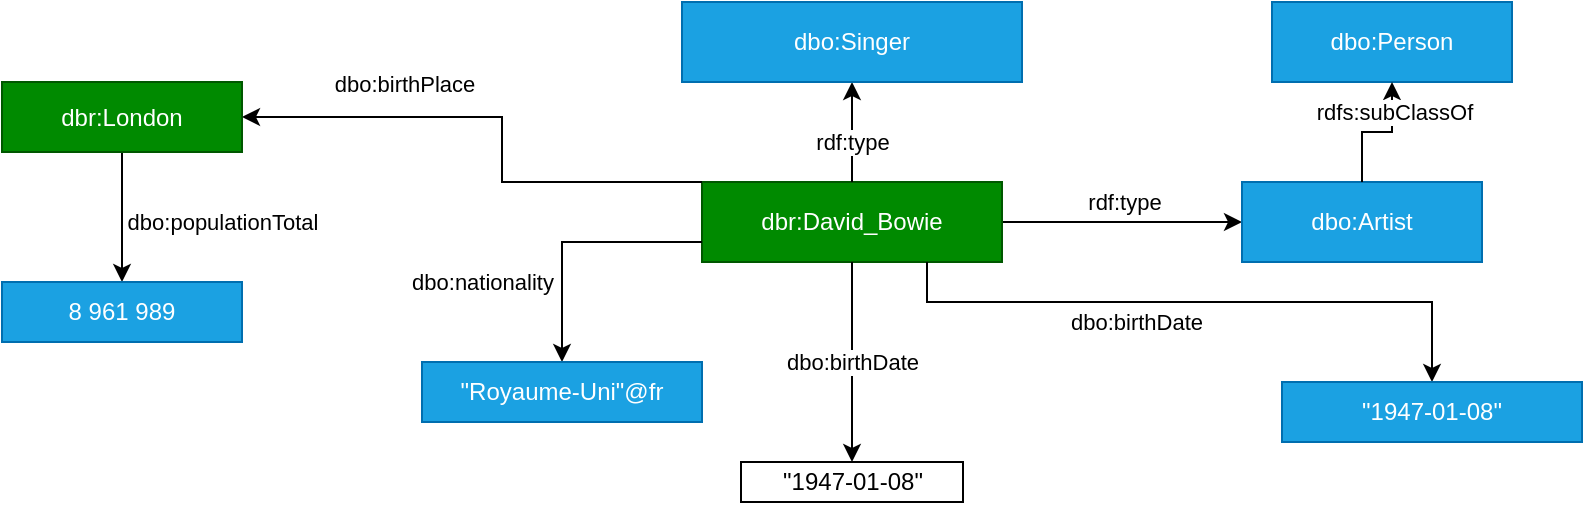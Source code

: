 <mxfile version="25.0.3">
  <diagram name="Page-1" id="7P6HtjNaz7a8SoBl_NWe">
    <mxGraphModel dx="1823" dy="522" grid="1" gridSize="10" guides="1" tooltips="1" connect="1" arrows="1" fold="1" page="1" pageScale="1" pageWidth="827" pageHeight="1169" math="0" shadow="0">
      <root>
        <mxCell id="0" />
        <mxCell id="1" parent="0" />
        <mxCell id="TIq-oRl3Ylk5bGe3MBM8-3" style="edgeStyle=orthogonalEdgeStyle;rounded=0;orthogonalLoop=1;jettySize=auto;html=1;" edge="1" parent="1" source="TIq-oRl3Ylk5bGe3MBM8-1" target="TIq-oRl3Ylk5bGe3MBM8-2">
          <mxGeometry relative="1" as="geometry" />
        </mxCell>
        <mxCell id="TIq-oRl3Ylk5bGe3MBM8-11" value="rdf:type" style="edgeLabel;html=1;align=center;verticalAlign=middle;resizable=0;points=[];" vertex="1" connectable="0" parent="TIq-oRl3Ylk5bGe3MBM8-3">
          <mxGeometry x="-0.043" y="1" relative="1" as="geometry">
            <mxPoint x="3" y="-9" as="offset" />
          </mxGeometry>
        </mxCell>
        <mxCell id="TIq-oRl3Ylk5bGe3MBM8-1" value="dbr:David_Bowie" style="rounded=0;whiteSpace=wrap;html=1;fillColor=#008a00;strokeColor=#005700;fontColor=#ffffff;" vertex="1" parent="1">
          <mxGeometry x="240" y="200" width="150" height="40" as="geometry" />
        </mxCell>
        <mxCell id="TIq-oRl3Ylk5bGe3MBM8-2" value="dbo:Artist" style="rounded=0;whiteSpace=wrap;html=1;fillColor=#1ba1e2;strokeColor=#006EAF;fontColor=#ffffff;" vertex="1" parent="1">
          <mxGeometry x="510" y="200" width="120" height="40" as="geometry" />
        </mxCell>
        <mxCell id="TIq-oRl3Ylk5bGe3MBM8-5" style="edgeStyle=orthogonalEdgeStyle;rounded=0;orthogonalLoop=1;jettySize=auto;html=1;exitX=0.5;exitY=0;exitDx=0;exitDy=0;" edge="1" parent="1" source="TIq-oRl3Ylk5bGe3MBM8-1" target="TIq-oRl3Ylk5bGe3MBM8-7">
          <mxGeometry relative="1" as="geometry" />
        </mxCell>
        <mxCell id="TIq-oRl3Ylk5bGe3MBM8-10" value="rdf:type" style="edgeLabel;html=1;align=center;verticalAlign=middle;resizable=0;points=[];" vertex="1" connectable="0" parent="TIq-oRl3Ylk5bGe3MBM8-5">
          <mxGeometry x="0.09" relative="1" as="geometry">
            <mxPoint y="7" as="offset" />
          </mxGeometry>
        </mxCell>
        <mxCell id="TIq-oRl3Ylk5bGe3MBM8-7" value="dbo:Singer" style="rounded=0;whiteSpace=wrap;html=1;fillColor=#1ba1e2;strokeColor=#006EAF;fontColor=#ffffff;" vertex="1" parent="1">
          <mxGeometry x="230" y="110" width="170" height="40" as="geometry" />
        </mxCell>
        <mxCell id="TIq-oRl3Ylk5bGe3MBM8-12" style="edgeStyle=orthogonalEdgeStyle;rounded=0;orthogonalLoop=1;jettySize=auto;html=1;exitX=0;exitY=0.75;exitDx=0;exitDy=0;" edge="1" source="TIq-oRl3Ylk5bGe3MBM8-1" target="TIq-oRl3Ylk5bGe3MBM8-15" parent="1">
          <mxGeometry relative="1" as="geometry" />
        </mxCell>
        <mxCell id="TIq-oRl3Ylk5bGe3MBM8-13" value="dbo:nationality" style="edgeLabel;html=1;align=center;verticalAlign=middle;resizable=0;points=[];" vertex="1" connectable="0" parent="TIq-oRl3Ylk5bGe3MBM8-12">
          <mxGeometry x="0.09" relative="1" as="geometry">
            <mxPoint x="-40" y="19" as="offset" />
          </mxGeometry>
        </mxCell>
        <mxCell id="TIq-oRl3Ylk5bGe3MBM8-51" style="edgeStyle=orthogonalEdgeStyle;rounded=0;orthogonalLoop=1;jettySize=auto;html=1;entryX=0.5;entryY=0;entryDx=0;entryDy=0;" edge="1" parent="1" source="TIq-oRl3Ylk5bGe3MBM8-1" target="TIq-oRl3Ylk5bGe3MBM8-50">
          <mxGeometry relative="1" as="geometry">
            <mxPoint x="360" y="300" as="targetPoint" />
            <Array as="points">
              <mxPoint x="315" y="320" />
              <mxPoint x="315" y="320" />
            </Array>
          </mxGeometry>
        </mxCell>
        <mxCell id="TIq-oRl3Ylk5bGe3MBM8-52" value="dbo:birthDate" style="edgeLabel;html=1;align=center;verticalAlign=middle;resizable=0;points=[];" vertex="1" connectable="0" parent="TIq-oRl3Ylk5bGe3MBM8-51">
          <mxGeometry x="-0.207" y="-1" relative="1" as="geometry">
            <mxPoint x="1" y="10" as="offset" />
          </mxGeometry>
        </mxCell>
        <mxCell id="TIq-oRl3Ylk5bGe3MBM8-15" value="&quot;Royaume-Uni&quot;@fr" style="rounded=0;whiteSpace=wrap;html=1;fillColor=#1ba1e2;strokeColor=#006EAF;fontColor=#ffffff;" vertex="1" parent="1">
          <mxGeometry x="100" y="290" width="140" height="30" as="geometry" />
        </mxCell>
        <mxCell id="TIq-oRl3Ylk5bGe3MBM8-50" value="&quot;1947-01-08&quot;" style="rounded=0;whiteSpace=wrap;html=1;" vertex="1" parent="1">
          <mxGeometry x="259.5" y="340" width="111" height="20" as="geometry" />
        </mxCell>
        <mxCell id="TIq-oRl3Ylk5bGe3MBM8-56" style="edgeStyle=orthogonalEdgeStyle;rounded=0;orthogonalLoop=1;jettySize=auto;html=1;entryX=0.5;entryY=0;entryDx=0;entryDy=0;exitX=0.75;exitY=1;exitDx=0;exitDy=0;" edge="1" parent="1" target="TIq-oRl3Ylk5bGe3MBM8-58" source="TIq-oRl3Ylk5bGe3MBM8-1">
          <mxGeometry relative="1" as="geometry">
            <mxPoint x="315" y="590" as="sourcePoint" />
            <Array as="points">
              <mxPoint x="353" y="260" />
              <mxPoint x="605" y="260" />
            </Array>
          </mxGeometry>
        </mxCell>
        <mxCell id="TIq-oRl3Ylk5bGe3MBM8-57" value="dbo:birthDate" style="edgeLabel;html=1;align=center;verticalAlign=middle;resizable=0;points=[];" vertex="1" connectable="0" parent="TIq-oRl3Ylk5bGe3MBM8-56">
          <mxGeometry x="-0.207" y="-1" relative="1" as="geometry">
            <mxPoint y="9" as="offset" />
          </mxGeometry>
        </mxCell>
        <mxCell id="TIq-oRl3Ylk5bGe3MBM8-58" value="&quot;1947-01-08&quot;" style="rounded=0;whiteSpace=wrap;html=1;fillColor=#1ba1e2;strokeColor=#006EAF;fontColor=#ffffff;" vertex="1" parent="1">
          <mxGeometry x="530" y="300" width="150" height="30" as="geometry" />
        </mxCell>
        <mxCell id="TIq-oRl3Ylk5bGe3MBM8-60" value="dbo:Person" style="rounded=0;whiteSpace=wrap;html=1;fillColor=#1ba1e2;strokeColor=#006EAF;fontColor=#ffffff;" vertex="1" parent="1">
          <mxGeometry x="525" y="110" width="120" height="40" as="geometry" />
        </mxCell>
        <mxCell id="TIq-oRl3Ylk5bGe3MBM8-61" style="edgeStyle=orthogonalEdgeStyle;rounded=0;orthogonalLoop=1;jettySize=auto;html=1;entryX=0.5;entryY=1;entryDx=0;entryDy=0;exitX=0.5;exitY=0;exitDx=0;exitDy=0;" edge="1" parent="1" source="TIq-oRl3Ylk5bGe3MBM8-2" target="TIq-oRl3Ylk5bGe3MBM8-60">
          <mxGeometry relative="1" as="geometry">
            <mxPoint x="630" y="219.58" as="sourcePoint" />
            <mxPoint x="750" y="219.58" as="targetPoint" />
          </mxGeometry>
        </mxCell>
        <mxCell id="TIq-oRl3Ylk5bGe3MBM8-62" value="rdfs:subClassOf" style="edgeLabel;html=1;align=center;verticalAlign=middle;resizable=0;points=[];" vertex="1" connectable="0" parent="TIq-oRl3Ylk5bGe3MBM8-61">
          <mxGeometry x="-0.043" y="1" relative="1" as="geometry">
            <mxPoint x="10" y="-9" as="offset" />
          </mxGeometry>
        </mxCell>
        <mxCell id="TIq-oRl3Ylk5bGe3MBM8-64" style="edgeStyle=orthogonalEdgeStyle;rounded=0;orthogonalLoop=1;jettySize=auto;html=1;exitX=0;exitY=0;exitDx=0;exitDy=0;entryX=1;entryY=0.5;entryDx=0;entryDy=0;" edge="1" parent="1" target="TIq-oRl3Ylk5bGe3MBM8-66" source="TIq-oRl3Ylk5bGe3MBM8-1">
          <mxGeometry relative="1" as="geometry">
            <mxPoint x="145" y="175" as="sourcePoint" />
            <Array as="points">
              <mxPoint x="140" y="200" />
              <mxPoint x="140" y="168" />
            </Array>
          </mxGeometry>
        </mxCell>
        <mxCell id="TIq-oRl3Ylk5bGe3MBM8-65" value="dbo:birthPlace" style="edgeLabel;html=1;align=center;verticalAlign=middle;resizable=0;points=[];" vertex="1" connectable="0" parent="TIq-oRl3Ylk5bGe3MBM8-64">
          <mxGeometry x="0.09" relative="1" as="geometry">
            <mxPoint x="-39" y="-17" as="offset" />
          </mxGeometry>
        </mxCell>
        <mxCell id="TIq-oRl3Ylk5bGe3MBM8-68" style="edgeStyle=orthogonalEdgeStyle;rounded=0;orthogonalLoop=1;jettySize=auto;html=1;entryX=0.5;entryY=0;entryDx=0;entryDy=0;" edge="1" parent="1" source="TIq-oRl3Ylk5bGe3MBM8-66" target="TIq-oRl3Ylk5bGe3MBM8-67">
          <mxGeometry relative="1" as="geometry" />
        </mxCell>
        <mxCell id="TIq-oRl3Ylk5bGe3MBM8-69" value="dbo:populationTotal" style="edgeLabel;html=1;align=center;verticalAlign=middle;resizable=0;points=[];" vertex="1" connectable="0" parent="TIq-oRl3Ylk5bGe3MBM8-68">
          <mxGeometry x="-0.36" y="1" relative="1" as="geometry">
            <mxPoint x="49" y="14" as="offset" />
          </mxGeometry>
        </mxCell>
        <mxCell id="TIq-oRl3Ylk5bGe3MBM8-66" value="dbr:London" style="rounded=0;whiteSpace=wrap;html=1;fillColor=#008a00;strokeColor=#005700;fontColor=#ffffff;" vertex="1" parent="1">
          <mxGeometry x="-110" y="150" width="120" height="35" as="geometry" />
        </mxCell>
        <mxCell id="TIq-oRl3Ylk5bGe3MBM8-67" value="8 961 989" style="rounded=0;whiteSpace=wrap;html=1;fillColor=#1ba1e2;fontColor=#ffffff;strokeColor=#006EAF;" vertex="1" parent="1">
          <mxGeometry x="-110" y="250" width="120" height="30" as="geometry" />
        </mxCell>
      </root>
    </mxGraphModel>
  </diagram>
</mxfile>
